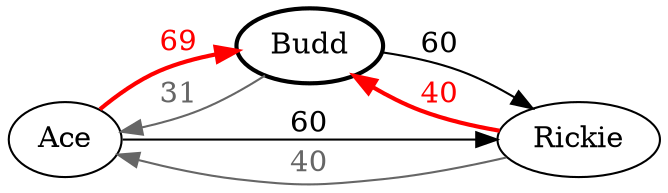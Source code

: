 strict digraph {
  graph [bgcolor=transparent, rankdir="LR"]
  Ace
  Budd [style=bold]
  Rickie
  Ace -> Budd [label=69, style=bold, color=red, fontcolor=red]
  Budd -> Ace [label=31, color=gray40, fontcolor=gray40]
  Budd -> Rickie [label=60]
  Rickie -> Budd [label=40, style=bold, color=red, fontcolor=red]
  Ace -> Rickie [label=60]
  Rickie -> Ace [label=40, color=gray40, fontcolor=gray40]
}
